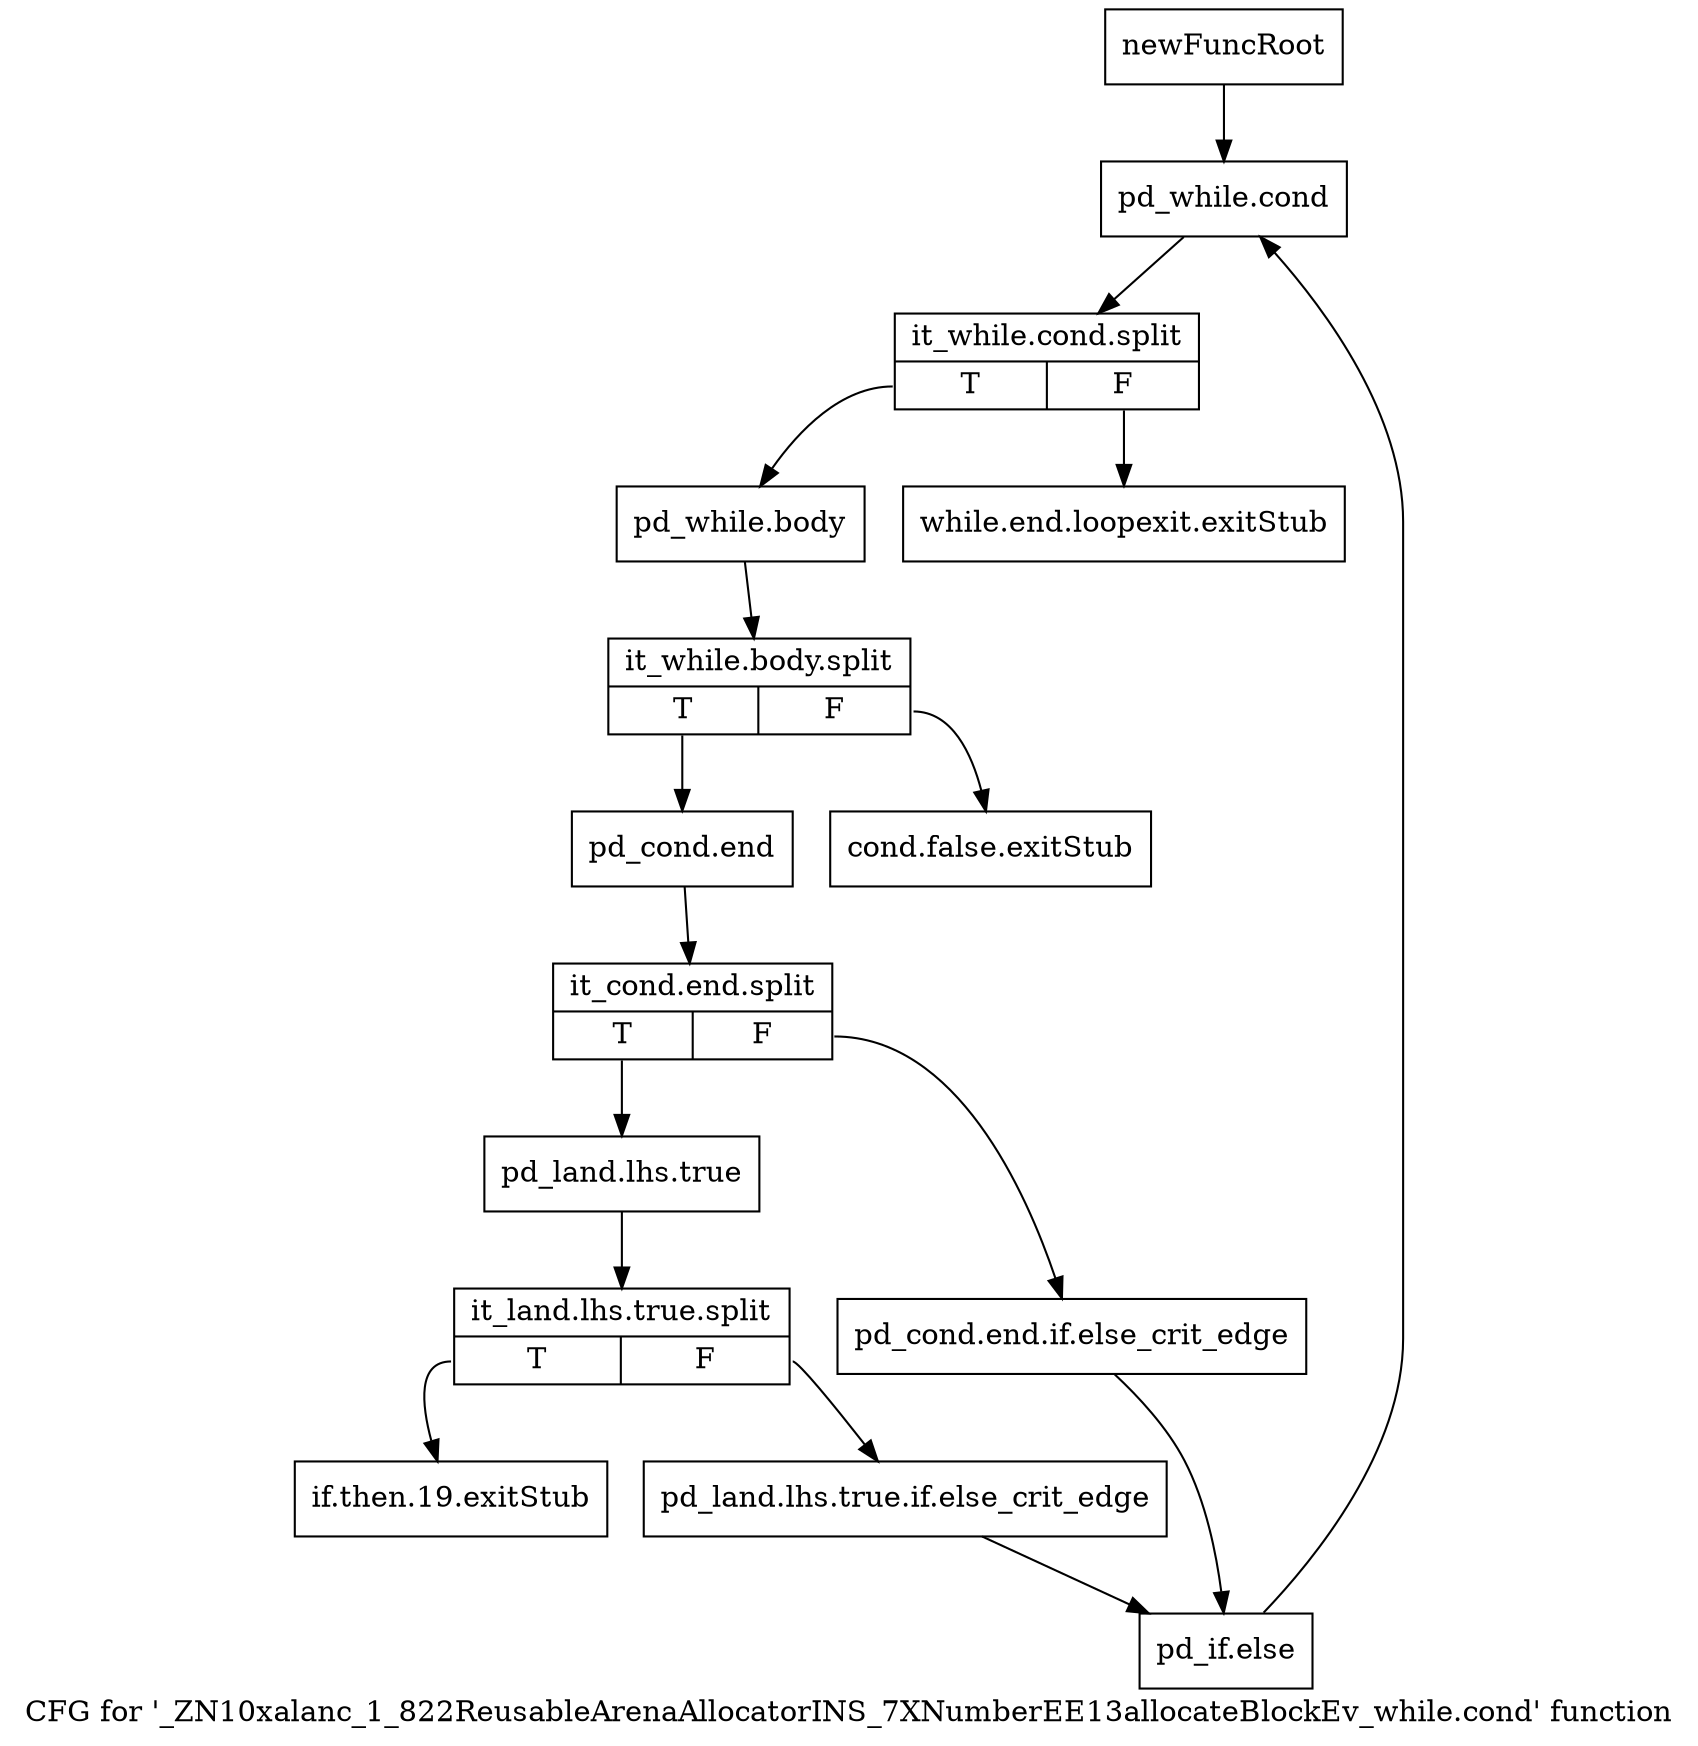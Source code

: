 digraph "CFG for '_ZN10xalanc_1_822ReusableArenaAllocatorINS_7XNumberEE13allocateBlockEv_while.cond' function" {
	label="CFG for '_ZN10xalanc_1_822ReusableArenaAllocatorINS_7XNumberEE13allocateBlockEv_while.cond' function";

	Node0x9e01350 [shape=record,label="{newFuncRoot}"];
	Node0x9e01350 -> Node0x9e12370;
	Node0x9e12280 [shape=record,label="{while.end.loopexit.exitStub}"];
	Node0x9e122d0 [shape=record,label="{cond.false.exitStub}"];
	Node0x9e12320 [shape=record,label="{if.then.19.exitStub}"];
	Node0x9e12370 [shape=record,label="{pd_while.cond}"];
	Node0x9e12370 -> Node0xd05b2d0;
	Node0xd05b2d0 [shape=record,label="{it_while.cond.split|{<s0>T|<s1>F}}"];
	Node0xd05b2d0:s0 -> Node0x9e123c0;
	Node0xd05b2d0:s1 -> Node0x9e12280;
	Node0x9e123c0 [shape=record,label="{pd_while.body}"];
	Node0x9e123c0 -> Node0xd05b230;
	Node0xd05b230 [shape=record,label="{it_while.body.split|{<s0>T|<s1>F}}"];
	Node0xd05b230:s0 -> Node0x9e12410;
	Node0xd05b230:s1 -> Node0x9e122d0;
	Node0x9e12410 [shape=record,label="{pd_cond.end}"];
	Node0x9e12410 -> Node0xd0500a0;
	Node0xd0500a0 [shape=record,label="{it_cond.end.split|{<s0>T|<s1>F}}"];
	Node0xd0500a0:s0 -> Node0x9e124b0;
	Node0xd0500a0:s1 -> Node0x9e12460;
	Node0x9e12460 [shape=record,label="{pd_cond.end.if.else_crit_edge}"];
	Node0x9e12460 -> Node0x9e12550;
	Node0x9e124b0 [shape=record,label="{pd_land.lhs.true}"];
	Node0x9e124b0 -> Node0xd060680;
	Node0xd060680 [shape=record,label="{it_land.lhs.true.split|{<s0>T|<s1>F}}"];
	Node0xd060680:s0 -> Node0x9e12320;
	Node0xd060680:s1 -> Node0x9e12500;
	Node0x9e12500 [shape=record,label="{pd_land.lhs.true.if.else_crit_edge}"];
	Node0x9e12500 -> Node0x9e12550;
	Node0x9e12550 [shape=record,label="{pd_if.else}"];
	Node0x9e12550 -> Node0x9e12370;
}
